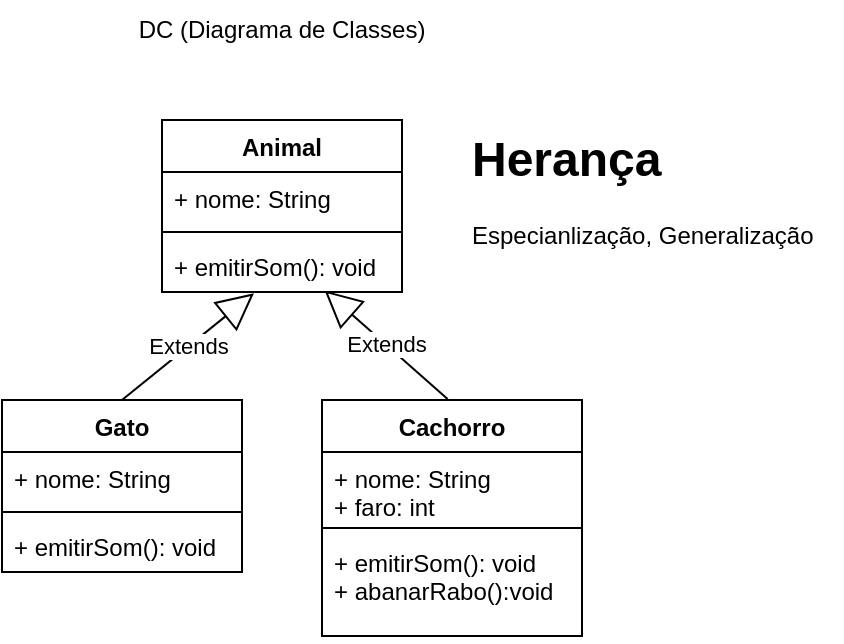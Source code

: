 <mxfile version="22.1.3" type="device">
  <diagram name="Página-1" id="7ft2vfrQe6iHKA_jVVXu">
    <mxGraphModel dx="819" dy="433" grid="1" gridSize="10" guides="1" tooltips="1" connect="1" arrows="1" fold="1" page="1" pageScale="1" pageWidth="827" pageHeight="1169" math="0" shadow="0">
      <root>
        <mxCell id="0" />
        <mxCell id="1" parent="0" />
        <mxCell id="ea8k9zJu_2jAS2G6Gc2j-1" value="Animal" style="swimlane;fontStyle=1;align=center;verticalAlign=top;childLayout=stackLayout;horizontal=1;startSize=26;horizontalStack=0;resizeParent=1;resizeParentMax=0;resizeLast=0;collapsible=1;marginBottom=0;whiteSpace=wrap;html=1;" vertex="1" parent="1">
          <mxGeometry x="320" y="290" width="120" height="86" as="geometry" />
        </mxCell>
        <mxCell id="ea8k9zJu_2jAS2G6Gc2j-2" value="+ nome: String" style="text;strokeColor=none;fillColor=none;align=left;verticalAlign=top;spacingLeft=4;spacingRight=4;overflow=hidden;rotatable=0;points=[[0,0.5],[1,0.5]];portConstraint=eastwest;whiteSpace=wrap;html=1;" vertex="1" parent="ea8k9zJu_2jAS2G6Gc2j-1">
          <mxGeometry y="26" width="120" height="26" as="geometry" />
        </mxCell>
        <mxCell id="ea8k9zJu_2jAS2G6Gc2j-3" value="" style="line;strokeWidth=1;fillColor=none;align=left;verticalAlign=middle;spacingTop=-1;spacingLeft=3;spacingRight=3;rotatable=0;labelPosition=right;points=[];portConstraint=eastwest;strokeColor=inherit;" vertex="1" parent="ea8k9zJu_2jAS2G6Gc2j-1">
          <mxGeometry y="52" width="120" height="8" as="geometry" />
        </mxCell>
        <mxCell id="ea8k9zJu_2jAS2G6Gc2j-4" value="+ emitirSom(): void" style="text;strokeColor=none;fillColor=none;align=left;verticalAlign=top;spacingLeft=4;spacingRight=4;overflow=hidden;rotatable=0;points=[[0,0.5],[1,0.5]];portConstraint=eastwest;whiteSpace=wrap;html=1;" vertex="1" parent="ea8k9zJu_2jAS2G6Gc2j-1">
          <mxGeometry y="60" width="120" height="26" as="geometry" />
        </mxCell>
        <mxCell id="ea8k9zJu_2jAS2G6Gc2j-5" value="Gato" style="swimlane;fontStyle=1;align=center;verticalAlign=top;childLayout=stackLayout;horizontal=1;startSize=26;horizontalStack=0;resizeParent=1;resizeParentMax=0;resizeLast=0;collapsible=1;marginBottom=0;whiteSpace=wrap;html=1;" vertex="1" parent="1">
          <mxGeometry x="240" y="430" width="120" height="86" as="geometry" />
        </mxCell>
        <mxCell id="ea8k9zJu_2jAS2G6Gc2j-6" value="+ nome: String" style="text;strokeColor=none;fillColor=none;align=left;verticalAlign=top;spacingLeft=4;spacingRight=4;overflow=hidden;rotatable=0;points=[[0,0.5],[1,0.5]];portConstraint=eastwest;whiteSpace=wrap;html=1;" vertex="1" parent="ea8k9zJu_2jAS2G6Gc2j-5">
          <mxGeometry y="26" width="120" height="26" as="geometry" />
        </mxCell>
        <mxCell id="ea8k9zJu_2jAS2G6Gc2j-7" value="" style="line;strokeWidth=1;fillColor=none;align=left;verticalAlign=middle;spacingTop=-1;spacingLeft=3;spacingRight=3;rotatable=0;labelPosition=right;points=[];portConstraint=eastwest;strokeColor=inherit;" vertex="1" parent="ea8k9zJu_2jAS2G6Gc2j-5">
          <mxGeometry y="52" width="120" height="8" as="geometry" />
        </mxCell>
        <mxCell id="ea8k9zJu_2jAS2G6Gc2j-8" value="+ emitirSom(): void" style="text;strokeColor=none;fillColor=none;align=left;verticalAlign=top;spacingLeft=4;spacingRight=4;overflow=hidden;rotatable=0;points=[[0,0.5],[1,0.5]];portConstraint=eastwest;whiteSpace=wrap;html=1;" vertex="1" parent="ea8k9zJu_2jAS2G6Gc2j-5">
          <mxGeometry y="60" width="120" height="26" as="geometry" />
        </mxCell>
        <mxCell id="ea8k9zJu_2jAS2G6Gc2j-9" value="Cachorro" style="swimlane;fontStyle=1;align=center;verticalAlign=top;childLayout=stackLayout;horizontal=1;startSize=26;horizontalStack=0;resizeParent=1;resizeParentMax=0;resizeLast=0;collapsible=1;marginBottom=0;whiteSpace=wrap;html=1;" vertex="1" parent="1">
          <mxGeometry x="400" y="430" width="130" height="118" as="geometry" />
        </mxCell>
        <mxCell id="ea8k9zJu_2jAS2G6Gc2j-10" value="+ nome: String&lt;br&gt;+ faro: int" style="text;strokeColor=none;fillColor=none;align=left;verticalAlign=top;spacingLeft=4;spacingRight=4;overflow=hidden;rotatable=0;points=[[0,0.5],[1,0.5]];portConstraint=eastwest;whiteSpace=wrap;html=1;" vertex="1" parent="ea8k9zJu_2jAS2G6Gc2j-9">
          <mxGeometry y="26" width="130" height="34" as="geometry" />
        </mxCell>
        <mxCell id="ea8k9zJu_2jAS2G6Gc2j-11" value="" style="line;strokeWidth=1;fillColor=none;align=left;verticalAlign=middle;spacingTop=-1;spacingLeft=3;spacingRight=3;rotatable=0;labelPosition=right;points=[];portConstraint=eastwest;strokeColor=inherit;" vertex="1" parent="ea8k9zJu_2jAS2G6Gc2j-9">
          <mxGeometry y="60" width="130" height="8" as="geometry" />
        </mxCell>
        <mxCell id="ea8k9zJu_2jAS2G6Gc2j-12" value="+ emitirSom(): void&lt;br&gt;+ abanarRabo():void" style="text;strokeColor=none;fillColor=none;align=left;verticalAlign=top;spacingLeft=4;spacingRight=4;overflow=hidden;rotatable=0;points=[[0,0.5],[1,0.5]];portConstraint=eastwest;whiteSpace=wrap;html=1;" vertex="1" parent="ea8k9zJu_2jAS2G6Gc2j-9">
          <mxGeometry y="68" width="130" height="50" as="geometry" />
        </mxCell>
        <mxCell id="ea8k9zJu_2jAS2G6Gc2j-13" value="Extends" style="endArrow=block;endSize=16;endFill=0;html=1;rounded=0;exitX=0.5;exitY=0;exitDx=0;exitDy=0;entryX=0.383;entryY=1.026;entryDx=0;entryDy=0;entryPerimeter=0;" edge="1" parent="1" source="ea8k9zJu_2jAS2G6Gc2j-5" target="ea8k9zJu_2jAS2G6Gc2j-4">
          <mxGeometry width="160" relative="1" as="geometry">
            <mxPoint x="300" y="390" as="sourcePoint" />
            <mxPoint x="460" y="390" as="targetPoint" />
          </mxGeometry>
        </mxCell>
        <mxCell id="ea8k9zJu_2jAS2G6Gc2j-14" value="Extends" style="endArrow=block;endSize=16;endFill=0;html=1;rounded=0;exitX=0.483;exitY=-0.004;exitDx=0;exitDy=0;entryX=0.678;entryY=0.974;entryDx=0;entryDy=0;entryPerimeter=0;exitPerimeter=0;" edge="1" parent="1" source="ea8k9zJu_2jAS2G6Gc2j-9" target="ea8k9zJu_2jAS2G6Gc2j-4">
          <mxGeometry width="160" relative="1" as="geometry">
            <mxPoint x="310" y="440" as="sourcePoint" />
            <mxPoint x="366" y="387" as="targetPoint" />
          </mxGeometry>
        </mxCell>
        <mxCell id="ea8k9zJu_2jAS2G6Gc2j-15" value="&lt;h1&gt;Herança&lt;/h1&gt;&lt;p&gt;Especianlização,&amp;nbsp;&lt;span style=&quot;background-color: initial;&quot;&gt;Generalização&lt;/span&gt;&lt;/p&gt;" style="text;html=1;strokeColor=none;fillColor=none;spacing=5;spacingTop=-20;whiteSpace=wrap;overflow=hidden;rounded=0;" vertex="1" parent="1">
          <mxGeometry x="470" y="290" width="190" height="70" as="geometry" />
        </mxCell>
        <mxCell id="ea8k9zJu_2jAS2G6Gc2j-16" value="DC (Diagrama de Classes)" style="text;html=1;strokeColor=none;fillColor=none;align=center;verticalAlign=middle;whiteSpace=wrap;rounded=0;" vertex="1" parent="1">
          <mxGeometry x="305" y="230" width="150" height="30" as="geometry" />
        </mxCell>
      </root>
    </mxGraphModel>
  </diagram>
</mxfile>
